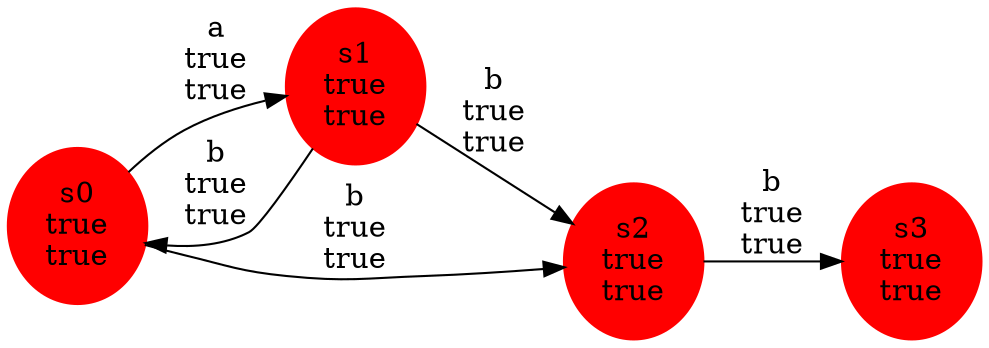 digraph D5inst {
 rankdir=LR;
 size="8,5"
0 [label="s0\ntrue\ntrue",color=red, style=filled];
1 [label="s1\ntrue\ntrue",color=red, style=filled];
2 [label="s2\ntrue\ntrue",color=red, style=filled];
3 [label="s3\ntrue\ntrue",color=red, style=filled];
0 -> 1 [label="a\ntrue\ntrue"];
0 -> 2 [label="b\ntrue\ntrue"];
1 -> 0 [label="b\ntrue\ntrue"];
1 -> 2 [label="b\ntrue\ntrue"];
2 -> 3 [label="b\ntrue\ntrue"];
}